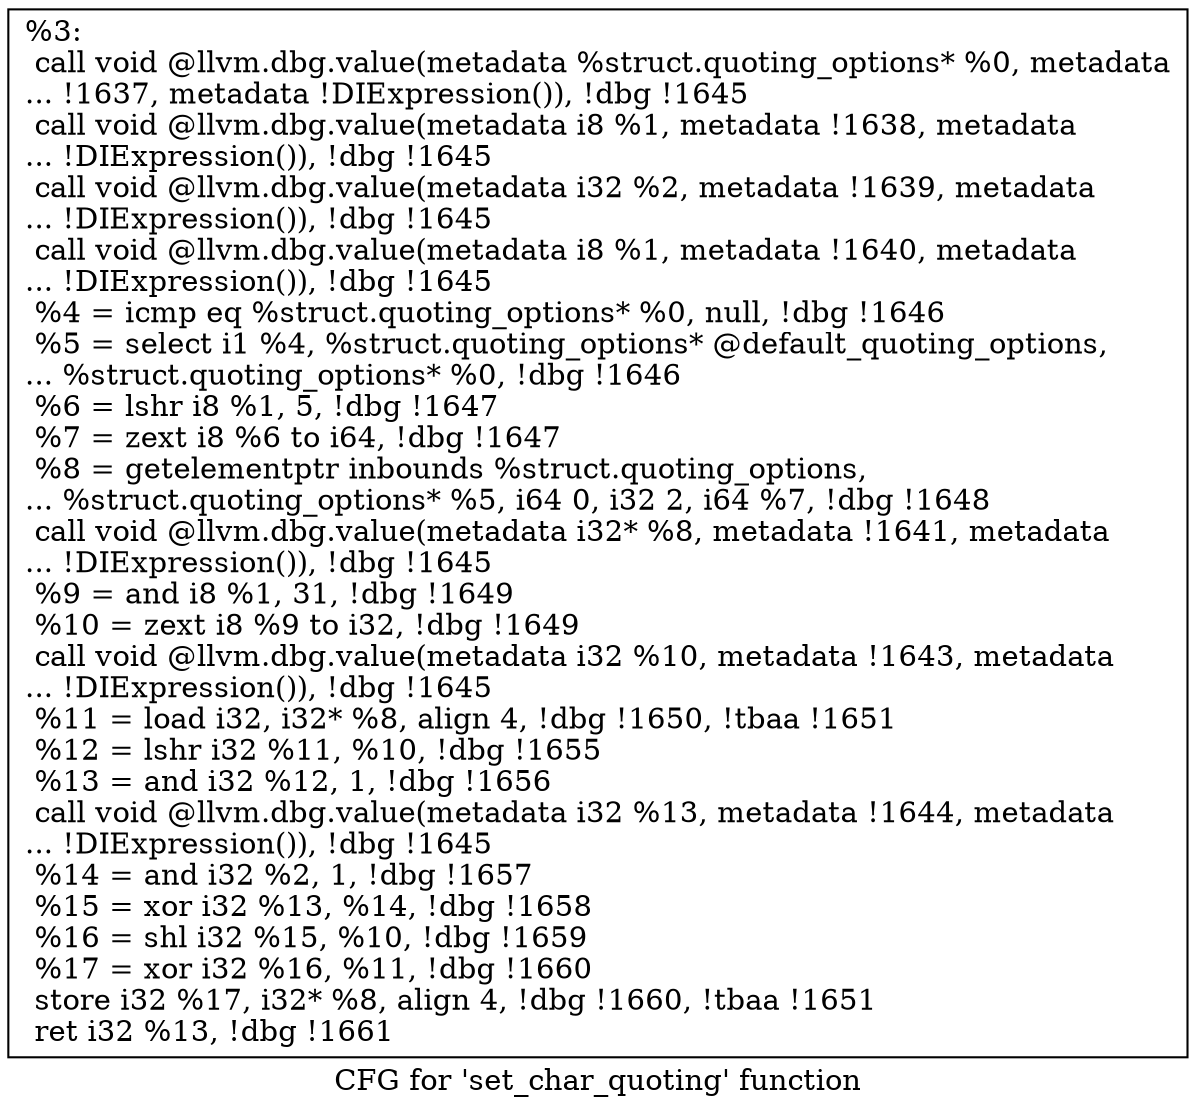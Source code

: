 digraph "CFG for 'set_char_quoting' function" {
	label="CFG for 'set_char_quoting' function";

	Node0x13bb890 [shape=record,label="{%3:\l  call void @llvm.dbg.value(metadata %struct.quoting_options* %0, metadata\l... !1637, metadata !DIExpression()), !dbg !1645\l  call void @llvm.dbg.value(metadata i8 %1, metadata !1638, metadata\l... !DIExpression()), !dbg !1645\l  call void @llvm.dbg.value(metadata i32 %2, metadata !1639, metadata\l... !DIExpression()), !dbg !1645\l  call void @llvm.dbg.value(metadata i8 %1, metadata !1640, metadata\l... !DIExpression()), !dbg !1645\l  %4 = icmp eq %struct.quoting_options* %0, null, !dbg !1646\l  %5 = select i1 %4, %struct.quoting_options* @default_quoting_options,\l... %struct.quoting_options* %0, !dbg !1646\l  %6 = lshr i8 %1, 5, !dbg !1647\l  %7 = zext i8 %6 to i64, !dbg !1647\l  %8 = getelementptr inbounds %struct.quoting_options,\l... %struct.quoting_options* %5, i64 0, i32 2, i64 %7, !dbg !1648\l  call void @llvm.dbg.value(metadata i32* %8, metadata !1641, metadata\l... !DIExpression()), !dbg !1645\l  %9 = and i8 %1, 31, !dbg !1649\l  %10 = zext i8 %9 to i32, !dbg !1649\l  call void @llvm.dbg.value(metadata i32 %10, metadata !1643, metadata\l... !DIExpression()), !dbg !1645\l  %11 = load i32, i32* %8, align 4, !dbg !1650, !tbaa !1651\l  %12 = lshr i32 %11, %10, !dbg !1655\l  %13 = and i32 %12, 1, !dbg !1656\l  call void @llvm.dbg.value(metadata i32 %13, metadata !1644, metadata\l... !DIExpression()), !dbg !1645\l  %14 = and i32 %2, 1, !dbg !1657\l  %15 = xor i32 %13, %14, !dbg !1658\l  %16 = shl i32 %15, %10, !dbg !1659\l  %17 = xor i32 %16, %11, !dbg !1660\l  store i32 %17, i32* %8, align 4, !dbg !1660, !tbaa !1651\l  ret i32 %13, !dbg !1661\l}"];
}
